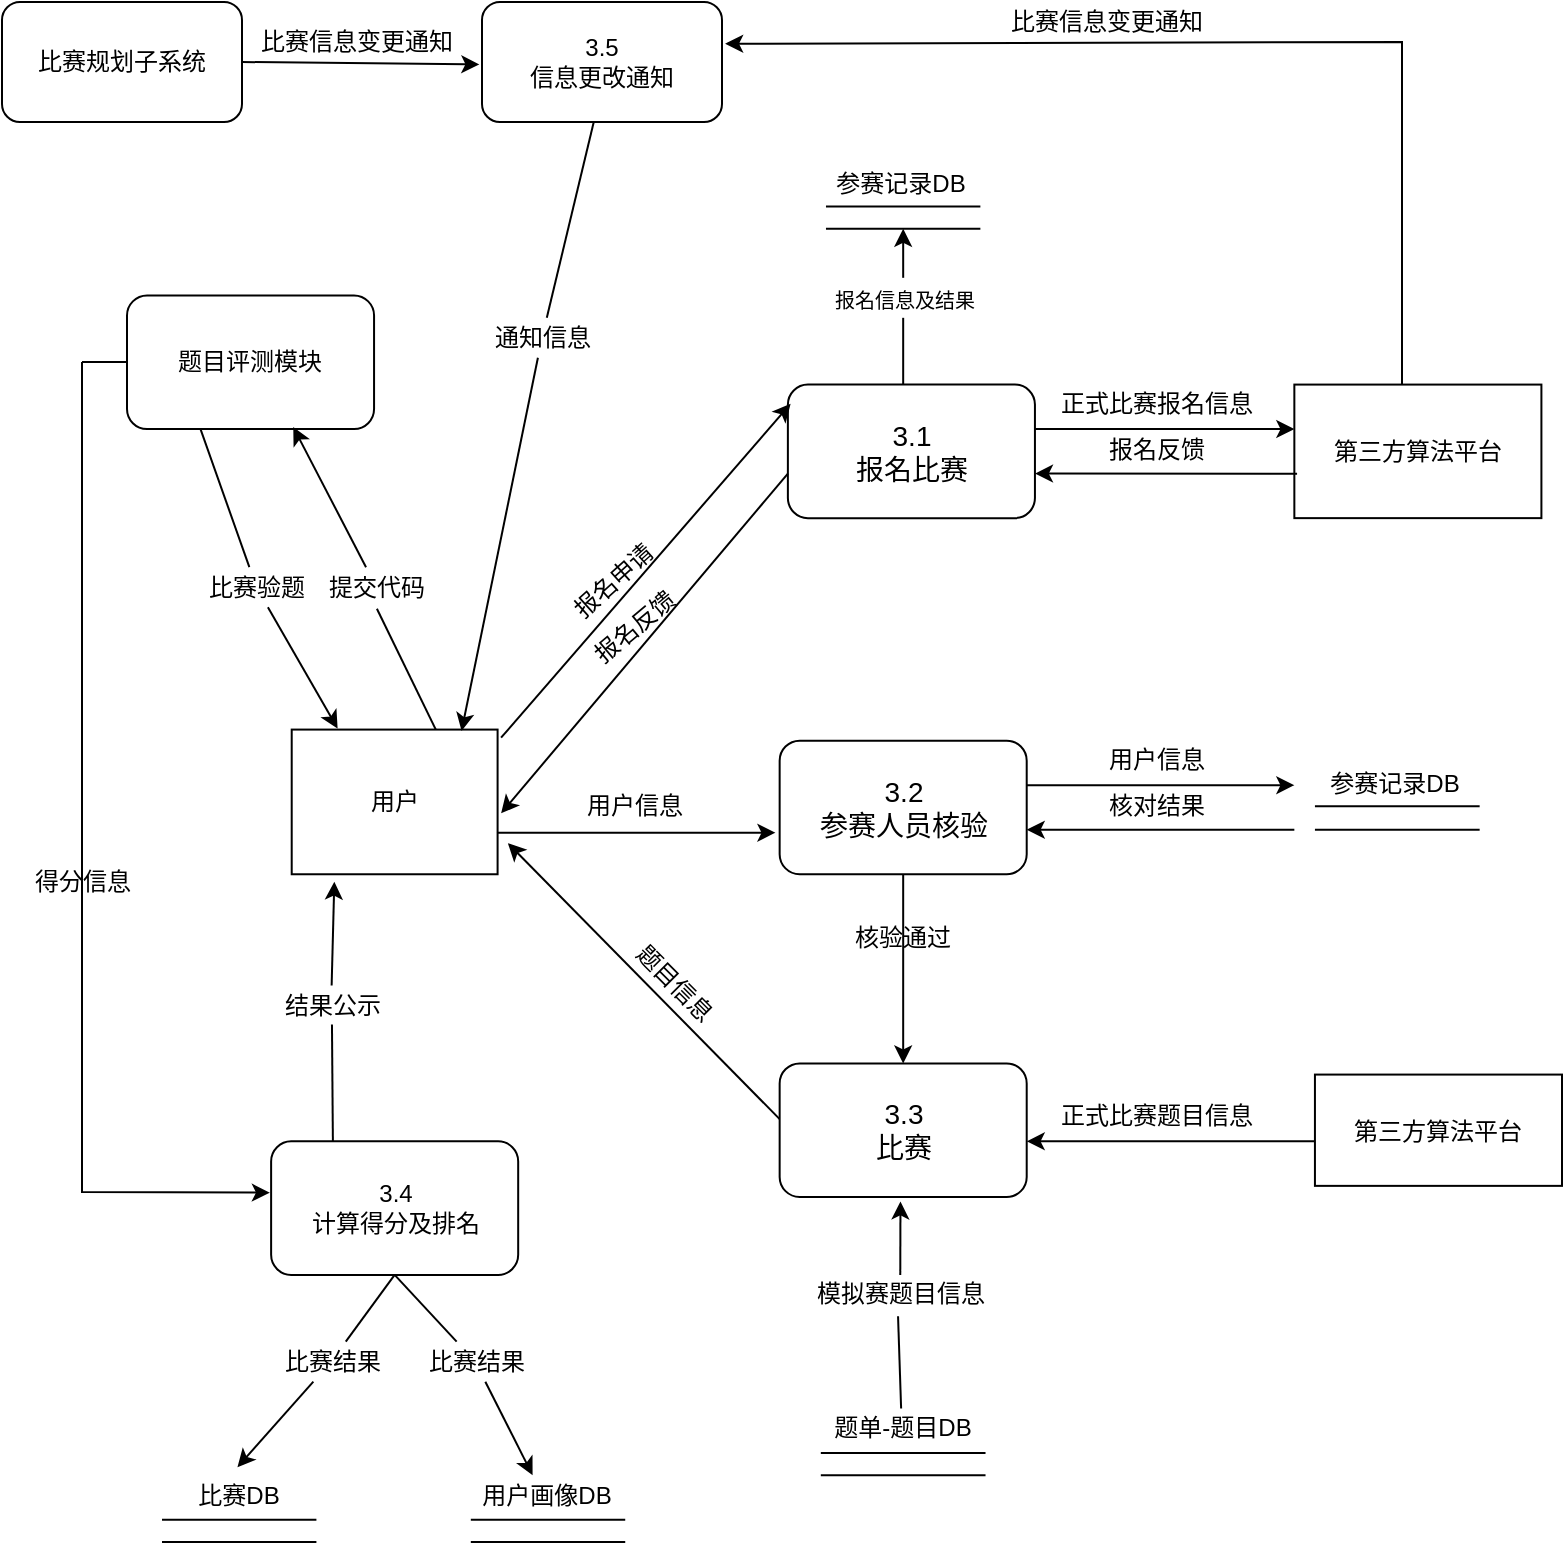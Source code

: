 <mxfile version="17.2.2" type="github">
  <diagram id="MtAmN1gWN1stzAJyf5pG" name="第 1 页">
    <mxGraphModel dx="1022" dy="428" grid="1" gridSize="10" guides="1" tooltips="1" connect="0" arrows="1" fold="1" page="1" pageScale="1" pageWidth="827" pageHeight="1169" math="0" shadow="0">
      <root>
        <mxCell id="0" />
        <mxCell id="1" parent="0" />
        <mxCell id="pAkXUdGF3VK3-g7UU75k-1" value="用户" style="rounded=0;whiteSpace=wrap;html=1;" parent="1" vertex="1">
          <mxGeometry x="154.853" y="393.79" width="102.941" height="72.339" as="geometry" />
        </mxCell>
        <mxCell id="sEVKIMjzkpmvg2Q95Bz1-36" value="题目评测模块" style="rounded=1;whiteSpace=wrap;html=1;fontSize=12;" parent="1" vertex="1">
          <mxGeometry x="72.499" y="176.773" width="123.529" height="66.774" as="geometry" />
        </mxCell>
        <mxCell id="HWCjWkDuANTWGm1I4SdF-3" value="" style="endArrow=classic;html=1;rounded=0;entryX=0.673;entryY=0.985;entryDx=0;entryDy=0;entryPerimeter=0;startArrow=none;" parent="1" source="HWCjWkDuANTWGm1I4SdF-4" target="sEVKIMjzkpmvg2Q95Bz1-36" edge="1">
          <mxGeometry width="50" height="50" relative="1" as="geometry">
            <mxPoint x="226.912" y="393.79" as="sourcePoint" />
            <mxPoint x="278.382" y="338.145" as="targetPoint" />
          </mxGeometry>
        </mxCell>
        <mxCell id="HWCjWkDuANTWGm1I4SdF-4" value="提交代码" style="text;html=1;resizable=0;autosize=1;align=center;verticalAlign=middle;points=[];fillColor=none;strokeColor=none;rounded=0;" parent="1" vertex="1">
          <mxGeometry x="167.209" y="312.583" width="60" height="20" as="geometry" />
        </mxCell>
        <mxCell id="HWCjWkDuANTWGm1I4SdF-7" value="" style="endArrow=none;html=1;rounded=0;entryX=0.504;entryY=1.039;entryDx=0;entryDy=0;entryPerimeter=0;" parent="1" target="HWCjWkDuANTWGm1I4SdF-4" edge="1">
          <mxGeometry width="50" height="50" relative="1" as="geometry">
            <mxPoint x="226.912" y="393.79" as="sourcePoint" />
            <mxPoint x="227.694" y="253.676" as="targetPoint" />
          </mxGeometry>
        </mxCell>
        <mxCell id="HWCjWkDuANTWGm1I4SdF-14" value="3.4&lt;br&gt;计算得分及排名" style="rounded=1;whiteSpace=wrap;html=1;" parent="1" vertex="1">
          <mxGeometry x="144.559" y="599.677" width="123.529" height="66.774" as="geometry" />
        </mxCell>
        <mxCell id="HWCjWkDuANTWGm1I4SdF-16" value="" style="endArrow=classic;html=1;rounded=0;fontSize=12;entryX=0.207;entryY=1.051;entryDx=0;entryDy=0;entryPerimeter=0;startArrow=none;" parent="1" source="HWCjWkDuANTWGm1I4SdF-17" target="pAkXUdGF3VK3-g7UU75k-1" edge="1">
          <mxGeometry width="50" height="50" relative="1" as="geometry">
            <mxPoint x="175.441" y="599.677" as="sourcePoint" />
            <mxPoint x="226.912" y="544.032" as="targetPoint" />
          </mxGeometry>
        </mxCell>
        <mxCell id="HWCjWkDuANTWGm1I4SdF-17" value="结果公示" style="text;html=1;resizable=0;autosize=1;align=center;verticalAlign=middle;points=[];fillColor=none;strokeColor=none;rounded=0;fontSize=12;" parent="1" vertex="1">
          <mxGeometry x="144.559" y="521.774" width="60" height="20" as="geometry" />
        </mxCell>
        <mxCell id="HWCjWkDuANTWGm1I4SdF-18" value="" style="endArrow=none;html=1;rounded=0;fontSize=12;entryX=0.507;entryY=0.972;entryDx=0;entryDy=0;entryPerimeter=0;" parent="1" target="HWCjWkDuANTWGm1I4SdF-17" edge="1">
          <mxGeometry width="50" height="50" relative="1" as="geometry">
            <mxPoint x="175.441" y="599.677" as="sourcePoint" />
            <mxPoint x="176.162" y="469.818" as="targetPoint" />
          </mxGeometry>
        </mxCell>
        <mxCell id="HWCjWkDuANTWGm1I4SdF-20" value="比赛结果" style="text;html=1;resizable=0;autosize=1;align=center;verticalAlign=middle;points=[];fillColor=none;strokeColor=none;rounded=0;fontSize=12;" parent="1" vertex="1">
          <mxGeometry x="144.559" y="699.839" width="60" height="20" as="geometry" />
        </mxCell>
        <mxCell id="HWCjWkDuANTWGm1I4SdF-21" value="" style="endArrow=none;html=1;rounded=0;fontSize=12;" parent="1" target="HWCjWkDuANTWGm1I4SdF-20" edge="1">
          <mxGeometry width="50" height="50" relative="1" as="geometry">
            <mxPoint x="206.324" y="666.452" as="sourcePoint" />
            <mxPoint x="206.324" y="744.355" as="targetPoint" />
          </mxGeometry>
        </mxCell>
        <mxCell id="HWCjWkDuANTWGm1I4SdF-25" value="" style="group" parent="1" vertex="1" connectable="0">
          <mxGeometry x="90" y="766.613" width="77.206" height="33.387" as="geometry" />
        </mxCell>
        <mxCell id="HWCjWkDuANTWGm1I4SdF-22" value="" style="endArrow=none;html=1;rounded=0;fontSize=12;" parent="HWCjWkDuANTWGm1I4SdF-25" edge="1">
          <mxGeometry width="50" height="50" relative="1" as="geometry">
            <mxPoint y="22.258" as="sourcePoint" />
            <mxPoint x="77.206" y="22.258" as="targetPoint" />
          </mxGeometry>
        </mxCell>
        <mxCell id="HWCjWkDuANTWGm1I4SdF-23" value="" style="endArrow=none;html=1;rounded=0;fontSize=12;" parent="HWCjWkDuANTWGm1I4SdF-25" edge="1">
          <mxGeometry width="50" height="50" relative="1" as="geometry">
            <mxPoint y="33.387" as="sourcePoint" />
            <mxPoint x="77.206" y="33.387" as="targetPoint" />
          </mxGeometry>
        </mxCell>
        <mxCell id="HWCjWkDuANTWGm1I4SdF-24" value="比赛DB" style="text;html=1;resizable=0;autosize=1;align=center;verticalAlign=middle;points=[];fillColor=none;strokeColor=none;rounded=0;fontSize=12;" parent="HWCjWkDuANTWGm1I4SdF-25" vertex="1">
          <mxGeometry x="7.721" width="60" height="20" as="geometry" />
        </mxCell>
        <mxCell id="HWCjWkDuANTWGm1I4SdF-19" value="" style="endArrow=classic;html=1;rounded=0;fontSize=12;startArrow=none;entryX=0.5;entryY=-0.2;entryDx=0;entryDy=0;entryPerimeter=0;" parent="1" source="HWCjWkDuANTWGm1I4SdF-20" target="HWCjWkDuANTWGm1I4SdF-24" edge="1">
          <mxGeometry width="50" height="50" relative="1" as="geometry">
            <mxPoint x="206.324" y="666.452" as="sourcePoint" />
            <mxPoint x="206.324" y="744.355" as="targetPoint" />
          </mxGeometry>
        </mxCell>
        <mxCell id="AiCGU1jMbmE6dtAfAe_y-2" value="" style="endArrow=classic;html=1;rounded=0;startArrow=none;" parent="1" source="AiCGU1jMbmE6dtAfAe_y-8" edge="1">
          <mxGeometry width="50" height="50" relative="1" as="geometry">
            <mxPoint x="206.324" y="666.452" as="sourcePoint" />
            <mxPoint x="275.294" y="766.613" as="targetPoint" />
          </mxGeometry>
        </mxCell>
        <mxCell id="AiCGU1jMbmE6dtAfAe_y-7" value="" style="group" parent="1" vertex="1" connectable="0">
          <mxGeometry x="241.838" y="766.613" width="82.353" height="33.387" as="geometry" />
        </mxCell>
        <mxCell id="AiCGU1jMbmE6dtAfAe_y-4" value="" style="endArrow=none;html=1;rounded=0;fontSize=12;" parent="AiCGU1jMbmE6dtAfAe_y-7" edge="1">
          <mxGeometry width="50" height="50" relative="1" as="geometry">
            <mxPoint x="2.574" y="22.258" as="sourcePoint" />
            <mxPoint x="79.779" y="22.258" as="targetPoint" />
          </mxGeometry>
        </mxCell>
        <mxCell id="AiCGU1jMbmE6dtAfAe_y-5" value="" style="endArrow=none;html=1;rounded=0;fontSize=12;" parent="AiCGU1jMbmE6dtAfAe_y-7" edge="1">
          <mxGeometry width="50" height="50" relative="1" as="geometry">
            <mxPoint x="2.574" y="33.387" as="sourcePoint" />
            <mxPoint x="79.779" y="33.387" as="targetPoint" />
          </mxGeometry>
        </mxCell>
        <mxCell id="AiCGU1jMbmE6dtAfAe_y-6" value="用户画像DB" style="text;html=1;resizable=0;autosize=1;align=center;verticalAlign=middle;points=[];fillColor=none;strokeColor=none;rounded=0;fontSize=12;" parent="AiCGU1jMbmE6dtAfAe_y-7" vertex="1">
          <mxGeometry width="80" height="20" as="geometry" />
        </mxCell>
        <mxCell id="AiCGU1jMbmE6dtAfAe_y-8" value="比赛结果" style="text;html=1;resizable=0;autosize=1;align=center;verticalAlign=middle;points=[];fillColor=none;strokeColor=none;rounded=0;fontSize=12;" parent="1" vertex="1">
          <mxGeometry x="216.618" y="699.839" width="60" height="20" as="geometry" />
        </mxCell>
        <mxCell id="AiCGU1jMbmE6dtAfAe_y-9" value="" style="endArrow=none;html=1;rounded=0;" parent="1" target="AiCGU1jMbmE6dtAfAe_y-8" edge="1">
          <mxGeometry width="50" height="50" relative="1" as="geometry">
            <mxPoint x="206.324" y="666.452" as="sourcePoint" />
            <mxPoint x="275.294" y="766.613" as="targetPoint" />
          </mxGeometry>
        </mxCell>
        <mxCell id="sEVKIMjzkpmvg2Q95Bz1-1" value="" style="endArrow=classic;html=1;rounded=0;entryX=-0.017;entryY=0.689;entryDx=0;entryDy=0;entryPerimeter=0;exitX=0.997;exitY=0.713;exitDx=0;exitDy=0;exitPerimeter=0;" parent="1" source="pAkXUdGF3VK3-g7UU75k-1" target="sEVKIMjzkpmvg2Q95Bz1-2" edge="1">
          <mxGeometry width="50" height="50" relative="1" as="geometry">
            <mxPoint x="265" y="566.29" as="sourcePoint" />
            <mxPoint x="388.529" y="432.742" as="targetPoint" />
          </mxGeometry>
        </mxCell>
        <mxCell id="sEVKIMjzkpmvg2Q95Bz1-3" value="用户信息" style="text;html=1;resizable=0;autosize=1;align=center;verticalAlign=middle;points=[];fillColor=none;strokeColor=none;rounded=0;rotation=0;" parent="1" vertex="1">
          <mxGeometry x="295.882" y="421.613" width="60" height="20" as="geometry" />
        </mxCell>
        <mxCell id="sEVKIMjzkpmvg2Q95Bz1-8" value="" style="endArrow=classic;html=1;rounded=0;fontSize=14;entryX=1.05;entryY=0.785;entryDx=0;entryDy=0;entryPerimeter=0;" parent="1" target="pAkXUdGF3VK3-g7UU75k-1" edge="1">
          <mxGeometry width="50" height="50" relative="1" as="geometry">
            <mxPoint x="398.824" y="588.548" as="sourcePoint" />
            <mxPoint x="265" y="577.419" as="targetPoint" />
          </mxGeometry>
        </mxCell>
        <mxCell id="sEVKIMjzkpmvg2Q95Bz1-9" value="3.3&lt;br&gt;比赛" style="rounded=1;whiteSpace=wrap;html=1;fontSize=14;" parent="1" vertex="1">
          <mxGeometry x="398.824" y="560.726" width="123.529" height="66.774" as="geometry" />
        </mxCell>
        <mxCell id="sEVKIMjzkpmvg2Q95Bz1-12" value="" style="endArrow=classic;html=1;rounded=0;fontSize=14;" parent="1" edge="1">
          <mxGeometry width="50" height="50" relative="1" as="geometry">
            <mxPoint x="666.471" y="599.677" as="sourcePoint" />
            <mxPoint x="522.353" y="599.677" as="targetPoint" />
          </mxGeometry>
        </mxCell>
        <mxCell id="sEVKIMjzkpmvg2Q95Bz1-13" value="&lt;font style=&quot;font-size: 12px&quot;&gt;第三方算法平台&lt;/font&gt;" style="rounded=0;whiteSpace=wrap;html=1;fontSize=14;" parent="1" vertex="1">
          <mxGeometry x="666.471" y="566.29" width="123.529" height="55.645" as="geometry" />
        </mxCell>
        <mxCell id="sEVKIMjzkpmvg2Q95Bz1-14" value="" style="endArrow=classic;html=1;rounded=0;fontSize=14;entryX=0.489;entryY=1.033;entryDx=0;entryDy=0;entryPerimeter=0;startArrow=none;" parent="1" source="sEVKIMjzkpmvg2Q95Bz1-23" target="sEVKIMjzkpmvg2Q95Bz1-9" edge="1">
          <mxGeometry width="50" height="50" relative="1" as="geometry">
            <mxPoint x="459.559" y="722.097" as="sourcePoint" />
            <mxPoint x="481.176" y="621.935" as="targetPoint" />
          </mxGeometry>
        </mxCell>
        <mxCell id="sEVKIMjzkpmvg2Q95Bz1-17" value="" style="endArrow=none;html=1;rounded=0;fontSize=14;" parent="1" edge="1">
          <mxGeometry width="50" height="50" relative="1" as="geometry">
            <mxPoint x="666.471" y="443.871" as="sourcePoint" />
            <mxPoint x="748.824" y="443.871" as="targetPoint" />
          </mxGeometry>
        </mxCell>
        <mxCell id="sEVKIMjzkpmvg2Q95Bz1-18" value="" style="endArrow=none;html=1;rounded=0;fontSize=14;" parent="1" edge="1">
          <mxGeometry width="50" height="50" relative="1" as="geometry">
            <mxPoint x="666.471" y="432.185" as="sourcePoint" />
            <mxPoint x="748.824" y="432.185" as="targetPoint" />
          </mxGeometry>
        </mxCell>
        <mxCell id="sEVKIMjzkpmvg2Q95Bz1-19" value="" style="endArrow=none;html=1;rounded=0;fontSize=14;" parent="1" edge="1">
          <mxGeometry width="50" height="50" relative="1" as="geometry">
            <mxPoint x="419.412" y="755.484" as="sourcePoint" />
            <mxPoint x="501.765" y="755.484" as="targetPoint" />
          </mxGeometry>
        </mxCell>
        <mxCell id="sEVKIMjzkpmvg2Q95Bz1-20" value="" style="endArrow=none;html=1;rounded=0;fontSize=14;" parent="1" edge="1">
          <mxGeometry width="50" height="50" relative="1" as="geometry">
            <mxPoint x="419.412" y="766.613" as="sourcePoint" />
            <mxPoint x="501.765" y="766.613" as="targetPoint" />
          </mxGeometry>
        </mxCell>
        <mxCell id="sEVKIMjzkpmvg2Q95Bz1-21" value="&lt;font style=&quot;font-size: 12px&quot;&gt;参赛记录DB&lt;/font&gt;" style="text;html=1;resizable=0;autosize=1;align=center;verticalAlign=middle;points=[];fillColor=none;strokeColor=none;rounded=0;fontSize=14;" parent="1" vertex="1">
          <mxGeometry x="666.471" y="410.484" width="80" height="20" as="geometry" />
        </mxCell>
        <mxCell id="sEVKIMjzkpmvg2Q95Bz1-22" value="题单-题目DB" style="text;html=1;resizable=0;autosize=1;align=center;verticalAlign=middle;points=[];fillColor=none;strokeColor=none;rounded=0;fontSize=12;" parent="1" vertex="1">
          <mxGeometry x="419.706" y="733.226" width="80" height="20" as="geometry" />
        </mxCell>
        <mxCell id="sEVKIMjzkpmvg2Q95Bz1-23" value="模拟赛题目信息" style="text;html=1;resizable=0;autosize=1;align=center;verticalAlign=middle;points=[];fillColor=none;strokeColor=none;rounded=0;fontSize=12;" parent="1" vertex="1">
          <mxGeometry x="409.118" y="666.452" width="100" height="20" as="geometry" />
        </mxCell>
        <mxCell id="sEVKIMjzkpmvg2Q95Bz1-24" value="" style="endArrow=none;html=1;rounded=0;fontSize=14;entryX=0.489;entryY=1.033;entryDx=0;entryDy=0;entryPerimeter=0;" parent="1" target="sEVKIMjzkpmvg2Q95Bz1-23" edge="1">
          <mxGeometry width="50" height="50" relative="1" as="geometry">
            <mxPoint x="459.559" y="733.226" as="sourcePoint" />
            <mxPoint x="459.229" y="624.139" as="targetPoint" />
          </mxGeometry>
        </mxCell>
        <mxCell id="sEVKIMjzkpmvg2Q95Bz1-26" value="核验通过" style="text;html=1;resizable=0;autosize=1;align=center;verticalAlign=middle;points=[];fillColor=none;strokeColor=none;rounded=0;fontSize=12;" parent="1" vertex="1">
          <mxGeometry x="429.706" y="488.387" width="60" height="20" as="geometry" />
        </mxCell>
        <mxCell id="sEVKIMjzkpmvg2Q95Bz1-2" value="3.2&lt;br style=&quot;font-size: 14px&quot;&gt;参赛人员核验" style="rounded=1;whiteSpace=wrap;html=1;fontSize=14;" parent="1" vertex="1">
          <mxGeometry x="398.824" y="399.355" width="123.529" height="66.774" as="geometry" />
        </mxCell>
        <mxCell id="sEVKIMjzkpmvg2Q95Bz1-4" value="" style="endArrow=classic;html=1;rounded=0;fontSize=14;" parent="1" edge="1">
          <mxGeometry width="50" height="50" relative="1" as="geometry">
            <mxPoint x="522.353" y="421.613" as="sourcePoint" />
            <mxPoint x="656.176" y="421.613" as="targetPoint" />
          </mxGeometry>
        </mxCell>
        <mxCell id="sEVKIMjzkpmvg2Q95Bz1-5" value="" style="endArrow=classic;html=1;rounded=0;fontSize=14;" parent="1" edge="1">
          <mxGeometry width="50" height="50" relative="1" as="geometry">
            <mxPoint x="656.176" y="443.871" as="sourcePoint" />
            <mxPoint x="522.353" y="443.871" as="targetPoint" />
          </mxGeometry>
        </mxCell>
        <mxCell id="sEVKIMjzkpmvg2Q95Bz1-16" value="" style="endArrow=classic;html=1;rounded=0;fontSize=14;" parent="1" target="sEVKIMjzkpmvg2Q95Bz1-9" edge="1">
          <mxGeometry width="50" height="50" relative="1" as="geometry">
            <mxPoint x="460.588" y="466.129" as="sourcePoint" />
            <mxPoint x="512.059" y="410.484" as="targetPoint" />
          </mxGeometry>
        </mxCell>
        <mxCell id="sEVKIMjzkpmvg2Q95Bz1-27" value="用户信息" style="text;html=1;resizable=0;autosize=1;align=center;verticalAlign=middle;points=[];fillColor=none;strokeColor=none;rounded=0;fontSize=12;" parent="1" vertex="1">
          <mxGeometry x="557.353" y="399.355" width="60" height="20" as="geometry" />
        </mxCell>
        <mxCell id="sEVKIMjzkpmvg2Q95Bz1-28" value="核对结果" style="text;html=1;resizable=0;autosize=1;align=center;verticalAlign=middle;points=[];fillColor=none;strokeColor=none;rounded=0;fontSize=12;" parent="1" vertex="1">
          <mxGeometry x="557.353" y="421.613" width="60" height="20" as="geometry" />
        </mxCell>
        <mxCell id="sEVKIMjzkpmvg2Q95Bz1-29" value="正式比赛题目信息" style="text;html=1;resizable=0;autosize=1;align=center;verticalAlign=middle;points=[];fillColor=none;strokeColor=none;rounded=0;fontSize=12;" parent="1" vertex="1">
          <mxGeometry x="531.618" y="577.419" width="110" height="20" as="geometry" />
        </mxCell>
        <mxCell id="sEVKIMjzkpmvg2Q95Bz1-40" value="题目信息" style="text;html=1;resizable=0;autosize=1;align=center;verticalAlign=middle;points=[];fillColor=none;strokeColor=none;rounded=0;fontSize=12;rotation=45;" parent="1" vertex="1">
          <mxGeometry x="316.471" y="510.645" width="60" height="20" as="geometry" />
        </mxCell>
        <mxCell id="r88FNmfs6cmf427RSIW_-2" value="&lt;font style=&quot;font-size: 14px&quot;&gt;3.1&lt;br&gt;报名比赛&lt;/font&gt;" style="rounded=1;whiteSpace=wrap;html=1;" parent="1" vertex="1">
          <mxGeometry x="402.941" y="221.29" width="123.529" height="66.774" as="geometry" />
        </mxCell>
        <mxCell id="r88FNmfs6cmf427RSIW_-3" value="" style="endArrow=classic;html=1;rounded=0;fontSize=14;entryX=0.011;entryY=0.144;entryDx=0;entryDy=0;entryPerimeter=0;exitX=1.017;exitY=0.056;exitDx=0;exitDy=0;exitPerimeter=0;" parent="1" source="pAkXUdGF3VK3-g7UU75k-1" target="r88FNmfs6cmf427RSIW_-2" edge="1">
          <mxGeometry width="50" height="50" relative="1" as="geometry">
            <mxPoint x="257.279" y="421.613" as="sourcePoint" />
            <mxPoint x="308.75" y="365.968" as="targetPoint" />
          </mxGeometry>
        </mxCell>
        <mxCell id="r88FNmfs6cmf427RSIW_-4" value="报名申请" style="text;html=1;resizable=0;autosize=1;align=center;verticalAlign=middle;points=[];fillColor=none;strokeColor=none;rounded=0;rotation=-42;" parent="1" vertex="1">
          <mxGeometry x="285.588" y="310.323" width="60" height="20" as="geometry" />
        </mxCell>
        <mxCell id="r88FNmfs6cmf427RSIW_-6" value="" style="endArrow=classic;html=1;rounded=0;fontSize=14;startArrow=none;" parent="1" source="r88FNmfs6cmf427RSIW_-9" edge="1">
          <mxGeometry width="50" height="50" relative="1" as="geometry">
            <mxPoint x="460.588" y="221.29" as="sourcePoint" />
            <mxPoint x="460.588" y="143.387" as="targetPoint" />
          </mxGeometry>
        </mxCell>
        <mxCell id="r88FNmfs6cmf427RSIW_-7" value="" style="endArrow=none;html=1;rounded=0;fontSize=14;" parent="1" edge="1">
          <mxGeometry width="50" height="50" relative="1" as="geometry">
            <mxPoint x="421.985" y="143.387" as="sourcePoint" />
            <mxPoint x="499.191" y="143.387" as="targetPoint" />
          </mxGeometry>
        </mxCell>
        <mxCell id="r88FNmfs6cmf427RSIW_-8" value="" style="endArrow=none;html=1;rounded=0;fontSize=14;" parent="1" edge="1">
          <mxGeometry width="50" height="50" relative="1" as="geometry">
            <mxPoint x="421.985" y="132.258" as="sourcePoint" />
            <mxPoint x="499.191" y="132.258" as="targetPoint" />
          </mxGeometry>
        </mxCell>
        <mxCell id="r88FNmfs6cmf427RSIW_-9" value="&lt;font size=&quot;1&quot;&gt;报名信息及结果&lt;/font&gt;" style="text;html=1;resizable=0;autosize=1;align=center;verticalAlign=middle;points=[];fillColor=none;strokeColor=none;rounded=0;fontSize=14;" parent="1" vertex="1">
          <mxGeometry x="410.588" y="167.904" width="100" height="20" as="geometry" />
        </mxCell>
        <mxCell id="r88FNmfs6cmf427RSIW_-10" value="" style="endArrow=none;html=1;rounded=0;fontSize=14;" parent="1" target="r88FNmfs6cmf427RSIW_-9" edge="1">
          <mxGeometry width="50" height="50" relative="1" as="geometry">
            <mxPoint x="460.588" y="221.29" as="sourcePoint" />
            <mxPoint x="460.588" y="143.387" as="targetPoint" />
          </mxGeometry>
        </mxCell>
        <mxCell id="r88FNmfs6cmf427RSIW_-11" value="&lt;font style=&quot;font-size: 12px&quot;&gt;参赛记录DB&lt;/font&gt;" style="text;html=1;resizable=0;autosize=1;align=center;verticalAlign=middle;points=[];fillColor=none;strokeColor=none;rounded=0;fontSize=13;" parent="1" vertex="1">
          <mxGeometry x="419.412" y="110" width="80" height="20" as="geometry" />
        </mxCell>
        <mxCell id="r88FNmfs6cmf427RSIW_-12" value="" style="endArrow=classic;html=1;rounded=0;fontSize=12;" parent="1" edge="1">
          <mxGeometry width="50" height="50" relative="1" as="geometry">
            <mxPoint x="526.471" y="243.548" as="sourcePoint" />
            <mxPoint x="656.176" y="243.548" as="targetPoint" />
          </mxGeometry>
        </mxCell>
        <mxCell id="r88FNmfs6cmf427RSIW_-13" value="正式比赛报名信息" style="text;html=1;resizable=0;autosize=1;align=center;verticalAlign=middle;points=[];fillColor=none;strokeColor=none;rounded=0;fontSize=12;" parent="1" vertex="1">
          <mxGeometry x="531.618" y="221.29" width="110" height="20" as="geometry" />
        </mxCell>
        <mxCell id="r88FNmfs6cmf427RSIW_-14" value="第三方算法平台" style="rounded=0;whiteSpace=wrap;html=1;fontSize=12;" parent="1" vertex="1">
          <mxGeometry x="656.176" y="221.29" width="123.529" height="66.774" as="geometry" />
        </mxCell>
        <mxCell id="r88FNmfs6cmf427RSIW_-15" value="" style="endArrow=classic;html=1;rounded=0;fontSize=12;exitX=0.011;exitY=0.667;exitDx=0;exitDy=0;exitPerimeter=0;" parent="1" source="r88FNmfs6cmf427RSIW_-14" edge="1">
          <mxGeometry width="50" height="50" relative="1" as="geometry">
            <mxPoint x="475.0" y="321.452" as="sourcePoint" />
            <mxPoint x="526.471" y="265.806" as="targetPoint" />
          </mxGeometry>
        </mxCell>
        <mxCell id="r88FNmfs6cmf427RSIW_-16" value="报名反馈" style="text;html=1;resizable=0;autosize=1;align=center;verticalAlign=middle;points=[];fillColor=none;strokeColor=none;rounded=0;fontSize=12;" parent="1" vertex="1">
          <mxGeometry x="557.353" y="243.548" width="60" height="20" as="geometry" />
        </mxCell>
        <mxCell id="r88FNmfs6cmf427RSIW_-18" value="" style="endArrow=classic;html=1;rounded=0;fontSize=12;entryX=1.017;entryY=0.579;entryDx=0;entryDy=0;entryPerimeter=0;" parent="1" target="pAkXUdGF3VK3-g7UU75k-1" edge="1">
          <mxGeometry width="50" height="50" relative="1" as="geometry">
            <mxPoint x="402.941" y="265.806" as="sourcePoint" />
            <mxPoint x="254.706" y="410.484" as="targetPoint" />
          </mxGeometry>
        </mxCell>
        <mxCell id="r88FNmfs6cmf427RSIW_-20" value="报名反馈" style="text;html=1;resizable=0;autosize=1;align=center;verticalAlign=middle;points=[];fillColor=none;strokeColor=none;rounded=0;fontSize=12;rotation=-40;" parent="1" vertex="1">
          <mxGeometry x="295.882" y="332.581" width="60" height="20" as="geometry" />
        </mxCell>
        <mxCell id="zaRZSiSZTLFPpiUlv7-_-4" value="" style="endArrow=classic;html=1;rounded=0;entryX=0.223;entryY=-0.007;entryDx=0;entryDy=0;entryPerimeter=0;startArrow=none;" parent="1" source="HWCjWkDuANTWGm1I4SdF-9" target="pAkXUdGF3VK3-g7UU75k-1" edge="1">
          <mxGeometry width="50" height="50" relative="1" as="geometry">
            <mxPoint x="109.26" y="243.55" as="sourcePoint" />
            <mxPoint x="159.26" y="193.55" as="targetPoint" />
          </mxGeometry>
        </mxCell>
        <mxCell id="HWCjWkDuANTWGm1I4SdF-9" value="比赛验题" style="text;html=1;resizable=0;autosize=1;align=center;verticalAlign=middle;points=[];fillColor=none;strokeColor=none;rounded=0;" parent="1" vertex="1">
          <mxGeometry x="107.209" y="312.583" width="60" height="20" as="geometry" />
        </mxCell>
        <mxCell id="zaRZSiSZTLFPpiUlv7-_-5" value="" style="endArrow=none;html=1;rounded=0;" parent="1" target="HWCjWkDuANTWGm1I4SdF-9" edge="1">
          <mxGeometry width="50" height="50" relative="1" as="geometry">
            <mxPoint x="109.26" y="243.55" as="sourcePoint" />
            <mxPoint x="177.809" y="393.284" as="targetPoint" />
          </mxGeometry>
        </mxCell>
        <mxCell id="zaRZSiSZTLFPpiUlv7-_-8" value="3.5&lt;br&gt;信息更改通知" style="rounded=1;whiteSpace=wrap;html=1;" parent="1" vertex="1">
          <mxGeometry x="250.0" y="30" width="120" height="60" as="geometry" />
        </mxCell>
        <mxCell id="zaRZSiSZTLFPpiUlv7-_-9" value="" style="endArrow=classic;html=1;rounded=0;entryX=1.013;entryY=0.348;entryDx=0;entryDy=0;entryPerimeter=0;" parent="1" target="zaRZSiSZTLFPpiUlv7-_-8" edge="1">
          <mxGeometry width="50" height="50" relative="1" as="geometry">
            <mxPoint x="710" y="221.29" as="sourcePoint" />
            <mxPoint x="760" y="171.29" as="targetPoint" />
            <Array as="points">
              <mxPoint x="710" y="50" />
            </Array>
          </mxGeometry>
        </mxCell>
        <mxCell id="zaRZSiSZTLFPpiUlv7-_-10" value="比赛规划子系统" style="rounded=1;whiteSpace=wrap;html=1;" parent="1" vertex="1">
          <mxGeometry x="10" y="30" width="120" height="60" as="geometry" />
        </mxCell>
        <mxCell id="zaRZSiSZTLFPpiUlv7-_-11" value="" style="endArrow=classic;html=1;rounded=0;entryX=-0.011;entryY=0.52;entryDx=0;entryDy=0;entryPerimeter=0;" parent="1" target="zaRZSiSZTLFPpiUlv7-_-8" edge="1">
          <mxGeometry width="50" height="50" relative="1" as="geometry">
            <mxPoint x="130" y="60" as="sourcePoint" />
            <mxPoint x="180" y="10" as="targetPoint" />
          </mxGeometry>
        </mxCell>
        <mxCell id="zaRZSiSZTLFPpiUlv7-_-12" value="比赛信息变更通知" style="text;html=1;resizable=0;autosize=1;align=center;verticalAlign=middle;points=[];fillColor=none;strokeColor=none;rounded=0;" parent="1" vertex="1">
          <mxGeometry x="131.84" y="40" width="110" height="20" as="geometry" />
        </mxCell>
        <mxCell id="zaRZSiSZTLFPpiUlv7-_-13" value="比赛信息变更通知" style="text;html=1;resizable=0;autosize=1;align=center;verticalAlign=middle;points=[];fillColor=none;strokeColor=none;rounded=0;" parent="1" vertex="1">
          <mxGeometry x="507.35" y="30" width="110" height="20" as="geometry" />
        </mxCell>
        <mxCell id="zaRZSiSZTLFPpiUlv7-_-14" value="" style="endArrow=classic;html=1;rounded=0;entryX=0.825;entryY=0.01;entryDx=0;entryDy=0;entryPerimeter=0;startArrow=none;" parent="1" source="zaRZSiSZTLFPpiUlv7-_-15" target="pAkXUdGF3VK3-g7UU75k-1" edge="1">
          <mxGeometry width="50" height="50" relative="1" as="geometry">
            <mxPoint x="305.88" y="90" as="sourcePoint" />
            <mxPoint x="355.88" y="40" as="targetPoint" />
          </mxGeometry>
        </mxCell>
        <mxCell id="zaRZSiSZTLFPpiUlv7-_-15" value="通知信息" style="text;html=1;resizable=0;autosize=1;align=center;verticalAlign=middle;points=[];fillColor=none;strokeColor=none;rounded=0;" parent="1" vertex="1">
          <mxGeometry x="250" y="187.9" width="60" height="20" as="geometry" />
        </mxCell>
        <mxCell id="zaRZSiSZTLFPpiUlv7-_-16" value="" style="endArrow=none;html=1;rounded=0;" parent="1" target="zaRZSiSZTLFPpiUlv7-_-15" edge="1">
          <mxGeometry width="50" height="50" relative="1" as="geometry">
            <mxPoint x="305.88" y="90.0" as="sourcePoint" />
            <mxPoint x="239.779" y="394.514" as="targetPoint" />
          </mxGeometry>
        </mxCell>
        <mxCell id="iYlrqyiiRYKP5YImKjvA-2" value="" style="endArrow=classic;html=1;rounded=0;entryX=-0.005;entryY=0.384;entryDx=0;entryDy=0;entryPerimeter=0;startArrow=none;" parent="1" source="HWCjWkDuANTWGm1I4SdF-12" target="HWCjWkDuANTWGm1I4SdF-14" edge="1">
          <mxGeometry width="50" height="50" relative="1" as="geometry">
            <mxPoint x="70" y="210" as="sourcePoint" />
            <mxPoint x="144.56" y="193.55" as="targetPoint" />
            <Array as="points">
              <mxPoint x="50" y="210" />
              <mxPoint x="50" y="625" />
            </Array>
          </mxGeometry>
        </mxCell>
        <mxCell id="HWCjWkDuANTWGm1I4SdF-12" value="得分信息" style="text;html=1;resizable=0;autosize=1;align=center;verticalAlign=middle;points=[];fillColor=none;strokeColor=none;rounded=0;" parent="1" vertex="1">
          <mxGeometry x="19.999" y="460.004" width="60" height="20" as="geometry" />
        </mxCell>
        <mxCell id="iYlrqyiiRYKP5YImKjvA-3" value="" style="endArrow=none;html=1;rounded=0;" parent="1" source="sEVKIMjzkpmvg2Q95Bz1-36" edge="1">
          <mxGeometry width="50" height="50" relative="1" as="geometry">
            <mxPoint x="72.499" y="210.043" as="sourcePoint" />
            <mxPoint x="50" y="210" as="targetPoint" />
            <Array as="points" />
          </mxGeometry>
        </mxCell>
      </root>
    </mxGraphModel>
  </diagram>
</mxfile>
